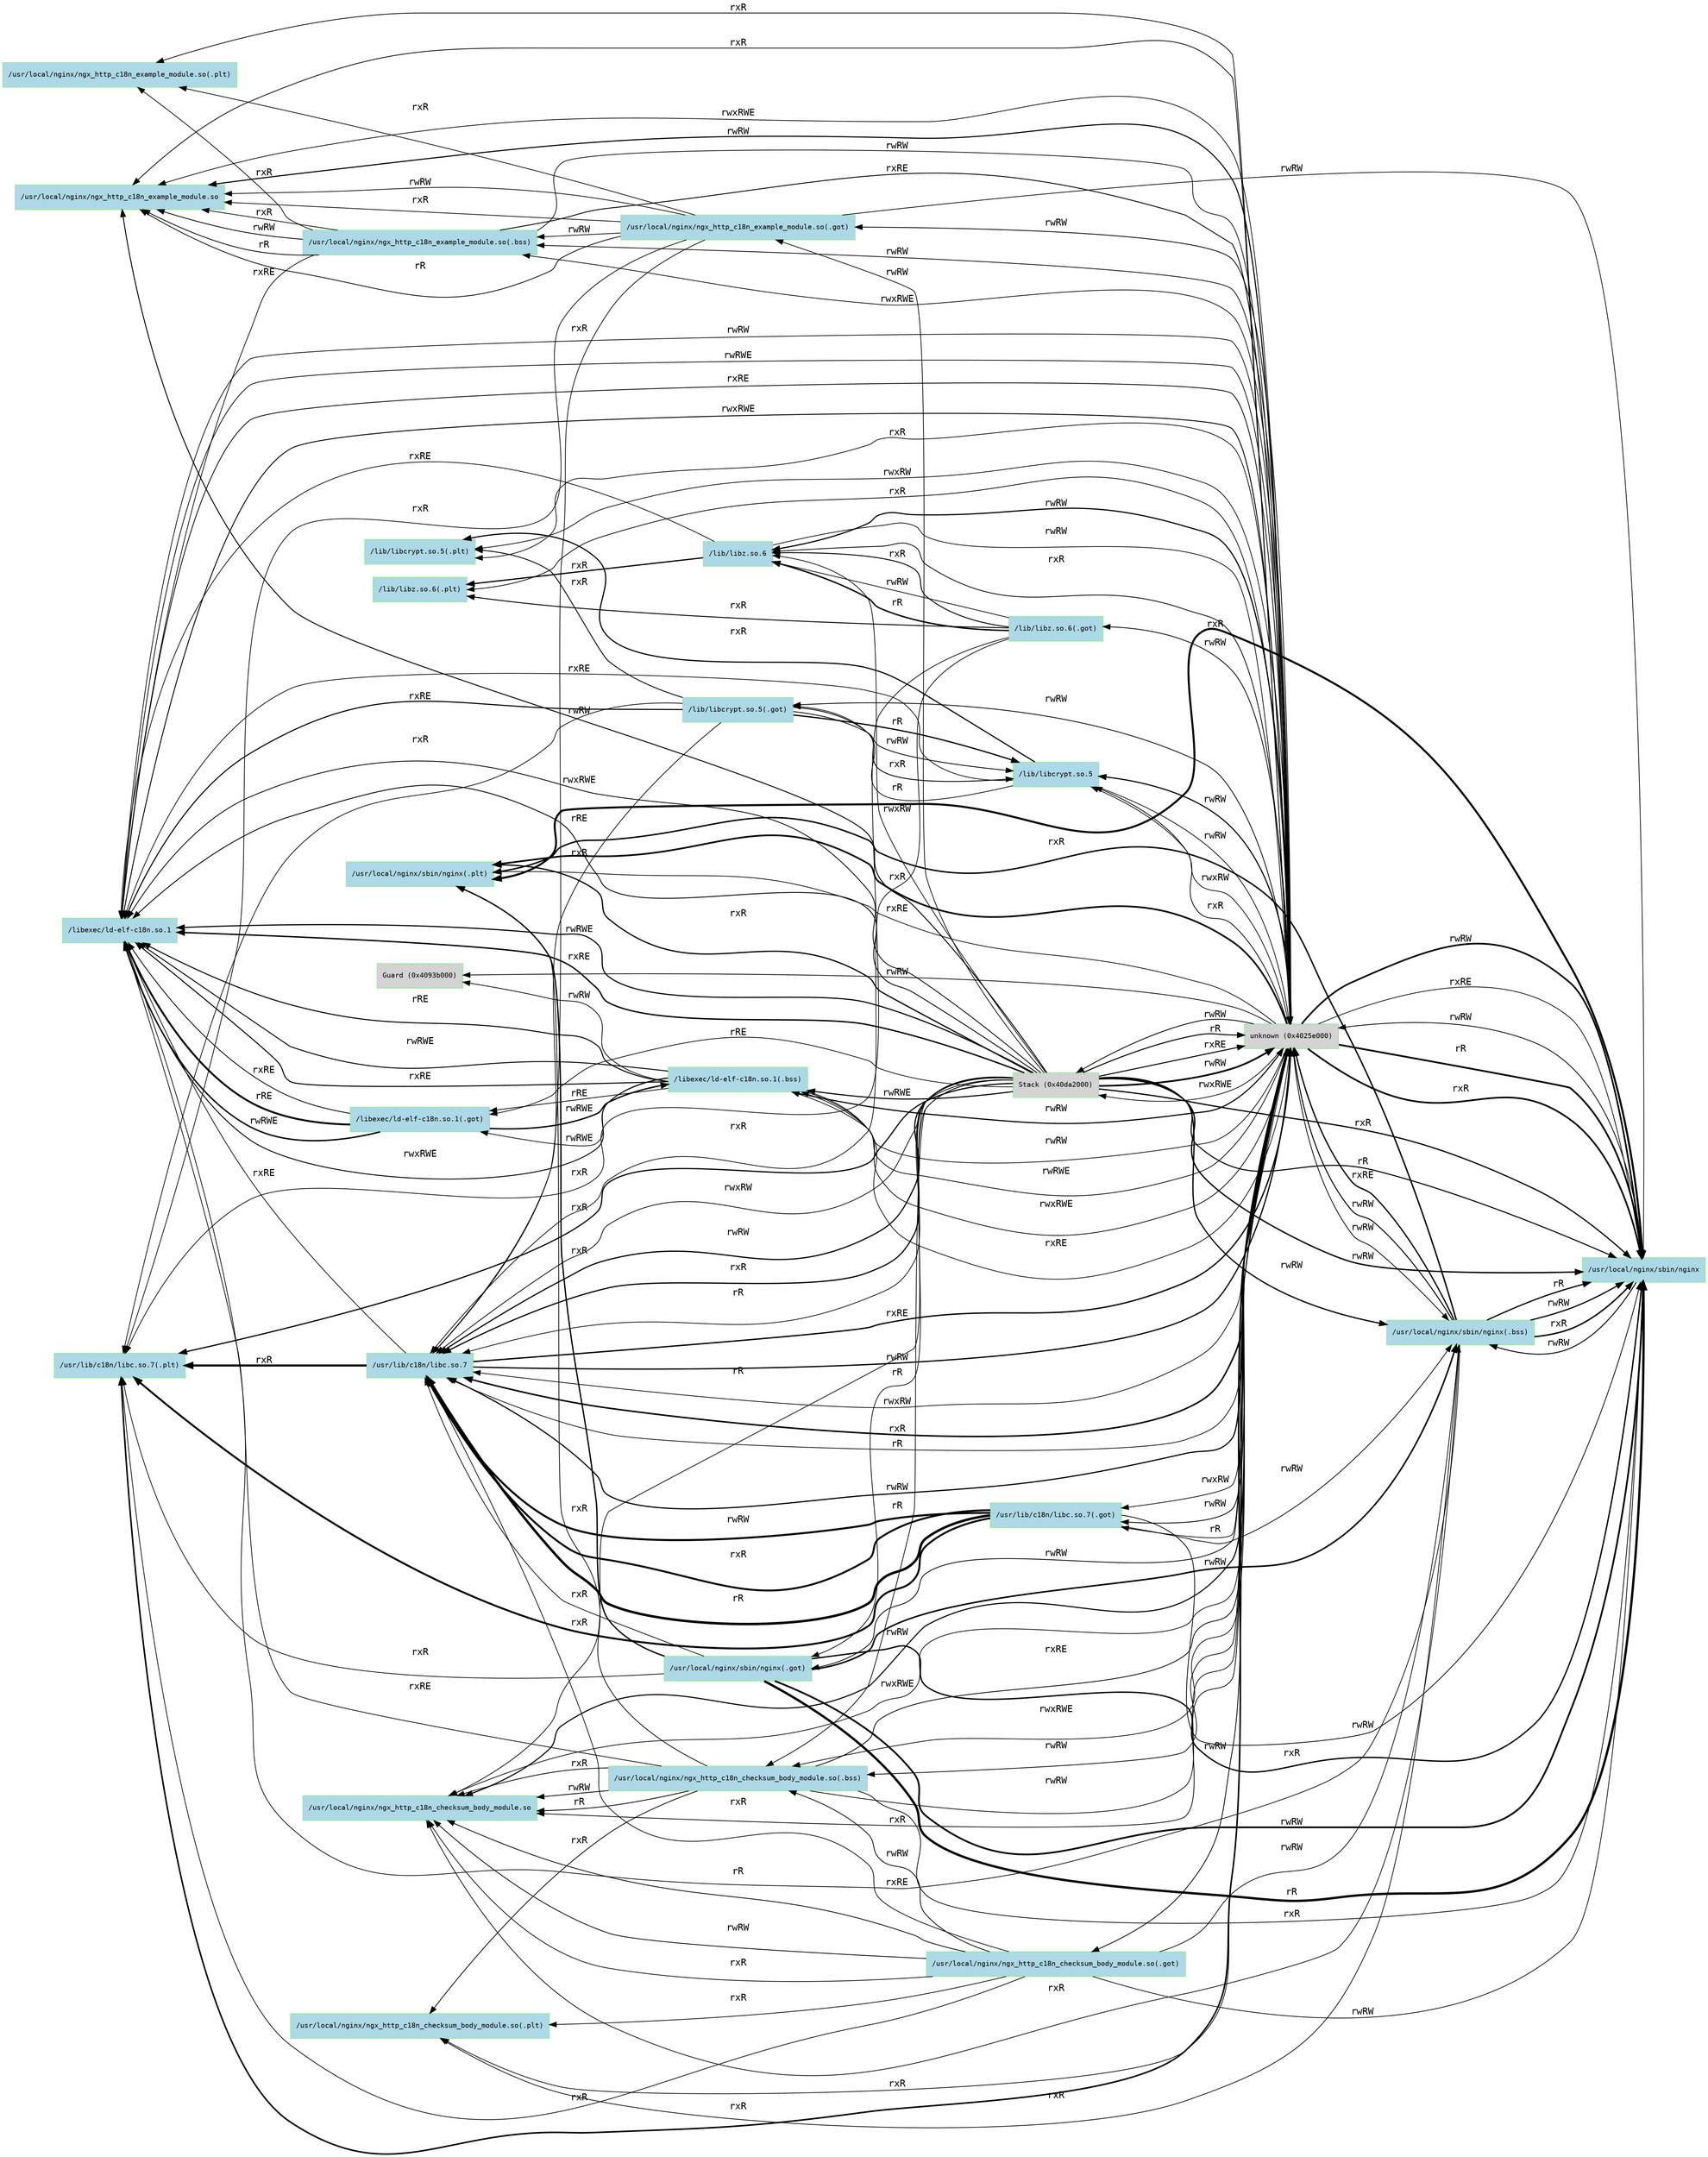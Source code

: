 digraph G {
	graph [rankdir=RL]
	node [color=lightgreen fillcolor=lightblue fontname=Courier fontsize=10 style=filled]
	edge [fontname=Courier]
	node [fontname=Courier shape=record size="6,6"]
	"/usr/local/nginx/sbin/nginx" [label="/usr/local/nginx/sbin/nginx" fillcolor=lightblue]
	"/usr/local/nginx/sbin/nginx(.plt)" [label="/usr/local/nginx/sbin/nginx(.plt)" fillcolor=lightblue]
	"/usr/local/nginx/sbin/nginx(.got)" [label="/usr/local/nginx/sbin/nginx(.got)" fillcolor=lightblue]
	"/usr/local/nginx/sbin/nginx(.bss)" [label="/usr/local/nginx/sbin/nginx(.bss)" fillcolor=lightblue]
	"/libexec/ld-elf-c18n.so.1" [label="/libexec/ld-elf-c18n.so.1" fillcolor=lightblue]
	"/libexec/ld-elf-c18n.so.1(.got)" [label="/libexec/ld-elf-c18n.so.1(.got)" fillcolor=lightblue]
	"/libexec/ld-elf-c18n.so.1(.bss)" [label="/libexec/ld-elf-c18n.so.1(.bss)" fillcolor=lightblue]
	"unknown (0x4025e000)" [label="unknown (0x4025e000)" fillcolor=lightgrey]
	"/lib/libcrypt.so.5" [label="/lib/libcrypt.so.5" fillcolor=lightblue]
	"/lib/libcrypt.so.5(.plt)" [label="/lib/libcrypt.so.5(.plt)" fillcolor=lightblue]
	"/lib/libcrypt.so.5(.got)" [label="/lib/libcrypt.so.5(.got)" fillcolor=lightblue]
	"/lib/libz.so.6" [label="/lib/libz.so.6" fillcolor=lightblue]
	"/lib/libz.so.6(.plt)" [label="/lib/libz.so.6(.plt)" fillcolor=lightblue]
	"/lib/libz.so.6(.got)" [label="/lib/libz.so.6(.got)" fillcolor=lightblue]
	"/usr/lib/c18n/libc.so.7" [label="/usr/lib/c18n/libc.so.7" fillcolor=lightblue]
	"/usr/lib/c18n/libc.so.7(.plt)" [label="/usr/lib/c18n/libc.so.7(.plt)" fillcolor=lightblue]
	"/usr/lib/c18n/libc.so.7(.got)" [label="/usr/lib/c18n/libc.so.7(.got)" fillcolor=lightblue]
	"Guard (0x4093b000)" [label="Guard (0x4093b000)" fillcolor=lightgrey]
	"Stack (0x40da2000)" [label="Stack (0x40da2000)" fillcolor=lightgrey]
	"/usr/local/nginx/ngx_http_c18n_checksum_body_module.so" [label="/usr/local/nginx/ngx_http_c18n_checksum_body_module.so" fillcolor=lightblue]
	"/usr/local/nginx/ngx_http_c18n_checksum_body_module.so(.plt)" [label="/usr/local/nginx/ngx_http_c18n_checksum_body_module.so(.plt)" fillcolor=lightblue]
	"/usr/local/nginx/ngx_http_c18n_checksum_body_module.so(.got)" [label="/usr/local/nginx/ngx_http_c18n_checksum_body_module.so(.got)" fillcolor=lightblue]
	"/usr/local/nginx/ngx_http_c18n_checksum_body_module.so(.bss)" [label="/usr/local/nginx/ngx_http_c18n_checksum_body_module.so(.bss)" fillcolor=lightblue]
	"/usr/local/nginx/ngx_http_c18n_example_module.so" [label="/usr/local/nginx/ngx_http_c18n_example_module.so" fillcolor=lightblue]
	"/usr/local/nginx/ngx_http_c18n_example_module.so(.plt)" [label="/usr/local/nginx/ngx_http_c18n_example_module.so(.plt)" fillcolor=lightblue]
	"/usr/local/nginx/ngx_http_c18n_example_module.so(.got)" [label="/usr/local/nginx/ngx_http_c18n_example_module.so(.got)" fillcolor=lightblue]
	"/usr/local/nginx/ngx_http_c18n_example_module.so(.bss)" [label="/usr/local/nginx/ngx_http_c18n_example_module.so(.bss)" fillcolor=lightblue]
	"/usr/local/nginx/sbin/nginx(.got)" -> "/usr/local/nginx/sbin/nginx" [label=rR penwidth=3.34576569311417]
	"/usr/local/nginx/sbin/nginx(.got)" -> "/usr/local/nginx/sbin/nginx" [label=rxR penwidth=1.924279286061876]
	"/usr/local/nginx/sbin/nginx(.got)" -> "/usr/local/nginx/sbin/nginx" [label=rwRW penwidth=2.495544337546415]
	"/usr/local/nginx/sbin/nginx(.bss)" -> "/usr/local/nginx/sbin/nginx" [label=rR penwidth=1.7781512503836392]
	"/usr/local/nginx/sbin/nginx(.bss)" -> "/usr/local/nginx/sbin/nginx" [label=rwRW penwidth=1.7323937598229648]
	"/usr/local/nginx/sbin/nginx(.bss)" -> "/usr/local/nginx/sbin/nginx" [label=rxR penwidth=2.05307844348341]
	"/usr/lib/c18n/libc.so.7(.got)" -> "/usr/local/nginx/sbin/nginx" [label=rwRW penwidth=1.0791812460476244]
	"unknown (0x4025e000)" -> "/usr/local/nginx/sbin/nginx" [label=rR penwidth=2.469822015978132]
	"/usr/local/nginx/ngx_http_c18n_checksum_body_module.so(.got)" -> "/usr/local/nginx/sbin/nginx" [label=rwRW penwidth=1]
	"/usr/local/nginx/ngx_http_c18n_checksum_body_module.so(.bss)" -> "/usr/local/nginx/sbin/nginx" [label=rxR penwidth=1.041392685158225]
	"/usr/local/nginx/ngx_http_c18n_example_module.so(.got)" -> "/usr/local/nginx/sbin/nginx" [label=rwRW penwidth=1]
	"unknown (0x4025e000)" -> "/usr/local/nginx/sbin/nginx" [label=rxR penwidth=2.4082399653118247]
	"unknown (0x4025e000)" -> "/usr/local/nginx/sbin/nginx" [label=rwRW penwidth=2.3673559210259967]
	"unknown (0x4025e000)" -> "/usr/local/nginx/sbin/nginx" [label=rxRE penwidth=1]
	"Stack (0x40da2000)" -> "/usr/local/nginx/sbin/nginx" [label=rR penwidth=1.4913616938342706]
	"Stack (0x40da2000)" -> "/usr/local/nginx/sbin/nginx" [label=rwRW penwidth=1.9395192526186125]
	"Stack (0x40da2000)" -> "/usr/local/nginx/sbin/nginx" [label=rxR penwidth=1.7558748556724875]
	"/usr/local/nginx/sbin/nginx(.got)" -> "/usr/local/nginx/sbin/nginx(.plt)" [label=rxR penwidth=1.9030899869919378]
	"/usr/local/nginx/sbin/nginx" -> "/usr/local/nginx/sbin/nginx(.plt)" [label=rxR penwidth=2.872738827472577]
	"/usr/local/nginx/sbin/nginx(.bss)" -> "/usr/local/nginx/sbin/nginx(.plt)" [label=rxR penwidth=2.05307844348341]
	"/usr/local/nginx/ngx_http_c18n_checksum_body_module.so(.bss)" -> "/usr/local/nginx/sbin/nginx(.plt)" [label=rxR penwidth=1.041392685158225]
	"unknown (0x4025e000)" -> "/usr/local/nginx/sbin/nginx(.plt)" [label=rxR penwidth=2.40654018043393]
	"unknown (0x4025e000)" -> "/usr/local/nginx/sbin/nginx(.plt)" [label=rxRE penwidth=1]
	"Stack (0x40da2000)" -> "/usr/local/nginx/sbin/nginx(.plt)" [label=rxR penwidth=1.7558748556724875]
	"unknown (0x4025e000)" -> "/usr/local/nginx/sbin/nginx(.got)" [label=rwRW penwidth=1.1139433523068363]
	"Stack (0x40da2000)" -> "/usr/local/nginx/sbin/nginx(.got)" [label=rR penwidth=1]
	"/usr/local/nginx/sbin/nginx(.got)" -> "/usr/local/nginx/sbin/nginx(.bss)" [label=rwRW penwidth=2.198657086954408]
	"/usr/local/nginx/sbin/nginx" -> "/usr/local/nginx/sbin/nginx(.bss)" [label=rwRW penwidth=1.3222192947339182]
	"/usr/lib/c18n/libc.so.7(.got)" -> "/usr/local/nginx/sbin/nginx(.bss)" [label=rwRW penwidth=1.041392685158225]
	"unknown (0x4025e000)" -> "/usr/local/nginx/sbin/nginx(.bss)" [label=rwRW penwidth=1.0791812460476244]
	"/usr/local/nginx/ngx_http_c18n_checksum_body_module.so(.got)" -> "/usr/local/nginx/sbin/nginx(.bss)" [label=rwRW penwidth=1]
	"Stack (0x40da2000)" -> "/usr/local/nginx/sbin/nginx(.bss)" [label=rwRW penwidth=1.7923916894982495]
	"/usr/local/nginx/sbin/nginx(.bss)" -> "/libexec/ld-elf-c18n.so.1" [label=rxRE penwidth=1]
	"/libexec/ld-elf-c18n.so.1(.got)" -> "/libexec/ld-elf-c18n.so.1" [label=rxRE penwidth=1.1461280356782375]
	"/libexec/ld-elf-c18n.so.1(.got)" -> "/libexec/ld-elf-c18n.so.1" [label=rRE penwidth=2.686636269262235]
	"/libexec/ld-elf-c18n.so.1(.got)" -> "/libexec/ld-elf-c18n.so.1" [label=rwRWE penwidth=2.029383777685201]
	"/libexec/ld-elf-c18n.so.1(.bss)" -> "/libexec/ld-elf-c18n.so.1" [label=rwxRWE penwidth=1.3010299956639801]
	"/libexec/ld-elf-c18n.so.1(.bss)" -> "/libexec/ld-elf-c18n.so.1" [label=rRE penwidth=1.4471580313422172]
	"/libexec/ld-elf-c18n.so.1(.bss)" -> "/libexec/ld-elf-c18n.so.1" [label=rwRWE penwidth=1.342422680822205]
	"/libexec/ld-elf-c18n.so.1(.bss)" -> "/libexec/ld-elf-c18n.so.1" [label=rxRE penwidth=1.462397997898954]
	"/lib/libcrypt.so.5(.got)" -> "/libexec/ld-elf-c18n.so.1" [label=rxRE penwidth=1.531478917042253]
	"/lib/libcrypt.so.5" -> "/libexec/ld-elf-c18n.so.1" [label=rxRE penwidth=1]
	"/lib/libz.so.6" -> "/libexec/ld-elf-c18n.so.1" [label=rxRE penwidth=1]
	"/usr/lib/c18n/libc.so.7" -> "/libexec/ld-elf-c18n.so.1" [label=rxRE penwidth=1]
	"unknown (0x4025e000)" -> "/libexec/ld-elf-c18n.so.1" [label=rwRW penwidth=1]
	"unknown (0x4025e000)" -> "/libexec/ld-elf-c18n.so.1" [label=rwRWE penwidth=1.041392685158225]
	"unknown (0x4025e000)" -> "/libexec/ld-elf-c18n.so.1" [label=rxRE penwidth=1.1139433523068363]
	"/usr/local/nginx/ngx_http_c18n_checksum_body_module.so(.bss)" -> "/libexec/ld-elf-c18n.so.1" [label=rxRE penwidth=1]
	"/usr/local/nginx/ngx_http_c18n_example_module.so(.bss)" -> "/libexec/ld-elf-c18n.so.1" [label=rxRE penwidth=1]
	"unknown (0x4025e000)" -> "/libexec/ld-elf-c18n.so.1" [label=rwxRWE penwidth=1.2787536009528282]
	"Stack (0x40da2000)" -> "/libexec/ld-elf-c18n.so.1" [label=rwxRWE penwidth=1.1461280356782375]
	"Stack (0x40da2000)" -> "/libexec/ld-elf-c18n.so.1" [label=rRE penwidth=1.2304489213782732]
	"Stack (0x40da2000)" -> "/libexec/ld-elf-c18n.so.1" [label=rwRWE penwidth=1.5910646070264967]
	"Stack (0x40da2000)" -> "/libexec/ld-elf-c18n.so.1" [label=rxRE penwidth=1.963787827345549]
	"/libexec/ld-elf-c18n.so.1(.bss)" -> "/libexec/ld-elf-c18n.so.1(.got)" [label=rwRWE penwidth=1]
	"/libexec/ld-elf-c18n.so.1(.bss)" -> "/libexec/ld-elf-c18n.so.1(.got)" [label=rRE penwidth=1.041392685158225]
	"Stack (0x40da2000)" -> "/libexec/ld-elf-c18n.so.1(.got)" [label=rRE penwidth=1]
	"/libexec/ld-elf-c18n.so.1(.got)" -> "/libexec/ld-elf-c18n.so.1(.bss)" [label=rwRWE penwidth=1.9867717342662377]
	"unknown (0x4025e000)" -> "/libexec/ld-elf-c18n.so.1(.bss)" [label=rwRW penwidth=1]
	"unknown (0x4025e000)" -> "/libexec/ld-elf-c18n.so.1(.bss)" [label=rwRWE penwidth=1.041392685158225]
	"Stack (0x40da2000)" -> "/libexec/ld-elf-c18n.so.1(.bss)" [label=rwRWE penwidth=1.5563025007672848]
	"/usr/local/nginx/sbin/nginx" -> "unknown (0x4025e000)" [label=rwRW penwidth=1.1139433523068363]
	"/usr/local/nginx/sbin/nginx(.bss)" -> "unknown (0x4025e000)" [label=rxRE penwidth=1.8750612633916948]
	"/usr/local/nginx/sbin/nginx(.bss)" -> "unknown (0x4025e000)" [label=rwRW penwidth=1.397940008672036]
	"/libexec/ld-elf-c18n.so.1(.bss)" -> "unknown (0x4025e000)" [label=rwxRWE penwidth=1.041392685158225]
	"/libexec/ld-elf-c18n.so.1(.bss)" -> "unknown (0x4025e000)" [label=rxRE penwidth=1]
	"/libexec/ld-elf-c18n.so.1(.bss)" -> "unknown (0x4025e000)" [label=rwRW penwidth=1.6232492903978977]
	"/lib/libcrypt.so.5" -> "unknown (0x4025e000)" [label=rwRW penwidth=1]
	"/lib/libz.so.6" -> "unknown (0x4025e000)" [label=rwRW penwidth=1]
	"/usr/lib/c18n/libc.so.7" -> "unknown (0x4025e000)" [label=rxRE penwidth=1.908485018878644]
	"/usr/lib/c18n/libc.so.7" -> "unknown (0x4025e000)" [label=rwRW penwidth=1.7781512503836392]
	"/usr/local/nginx/ngx_http_c18n_checksum_body_module.so(.bss)" -> "unknown (0x4025e000)" [label=rwRW penwidth=1]
	"/usr/local/nginx/ngx_http_c18n_checksum_body_module.so(.bss)" -> "unknown (0x4025e000)" [label=rxRE penwidth=1.1139433523068363]
	"/usr/local/nginx/ngx_http_c18n_example_module.so(.bss)" -> "unknown (0x4025e000)" [label=rwRW penwidth=1]
	"/usr/local/nginx/ngx_http_c18n_example_module.so(.bss)" -> "unknown (0x4025e000)" [label=rxRE penwidth=1.2304489213782732]
	"Stack (0x40da2000)" -> "unknown (0x4025e000)" [label=rR penwidth=1.4313637641589854]
	"Stack (0x40da2000)" -> "unknown (0x4025e000)" [label=rxRE penwidth=1.4149733479708162]
	"Stack (0x40da2000)" -> "unknown (0x4025e000)" [label=rwRW penwidth=2.4871383754771537]
	"unknown (0x4025e000)" -> "/lib/libcrypt.so.5" [label=rwxRW penwidth=1]
	"unknown (0x4025e000)" -> "/lib/libcrypt.so.5" [label=rxR penwidth=1.0791812460476244]
	"unknown (0x4025e000)" -> "/lib/libcrypt.so.5" [label=rwRW penwidth=1.6127838567197328]
	"/lib/libcrypt.so.5(.got)" -> "/lib/libcrypt.so.5" [label=rR penwidth=1.7993405494535772]
	"/lib/libcrypt.so.5(.got)" -> "/lib/libcrypt.so.5" [label=rwRW penwidth=1.1461280356782375]
	"/lib/libcrypt.so.5(.got)" -> "/lib/libcrypt.so.5" [label=rxR penwidth=1.2304489213782732]
	"unknown (0x4025e000)" -> "/lib/libcrypt.so.5(.plt)" [label=rxR penwidth=1]
	"unknown (0x4025e000)" -> "/lib/libcrypt.so.5(.plt)" [label=rwxRW penwidth=1]
	"/lib/libcrypt.so.5(.got)" -> "/lib/libcrypt.so.5(.plt)" [label=rxR penwidth=1.2304489213782732]
	"/lib/libcrypt.so.5" -> "/lib/libcrypt.so.5(.plt)" [label=rxR penwidth=1.653212513775341]
	"unknown (0x4025e000)" -> "/lib/libcrypt.so.5(.got)" [label=rwRW penwidth=1.1139433523068363]
	"/lib/libcrypt.so.5" -> "/lib/libcrypt.so.5(.got)" [label=rR penwidth=1]
	"unknown (0x4025e000)" -> "/lib/libz.so.6" [label=rwRW penwidth=1.653212513775341]
	"/lib/libz.so.6(.got)" -> "/lib/libz.so.6" [label=rxR penwidth=1.3010299956639801]
	"/lib/libz.so.6(.got)" -> "/lib/libz.so.6" [label=rwRW penwidth=1]
	"/lib/libz.so.6(.got)" -> "/lib/libz.so.6" [label=rR penwidth=2.0211892990699294]
	"unknown (0x4025e000)" -> "/lib/libz.so.6" [label=rxR penwidth=1.1139433523068363]
	"Stack (0x40da2000)" -> "/lib/libz.so.6" [label=rwxRW penwidth=1]
	"/lib/libz.so.6(.got)" -> "/lib/libz.so.6(.plt)" [label=rxR penwidth=1.3010299956639801]
	"/lib/libz.so.6" -> "/lib/libz.so.6(.plt)" [label=rxR penwidth=1.7481880270061965]
	"unknown (0x4025e000)" -> "/lib/libz.so.6(.plt)" [label=rxR penwidth=1.041392685158225]
	"unknown (0x4025e000)" -> "/lib/libz.so.6(.got)" [label=rwRW penwidth=1.1139433523068363]
	"/usr/local/nginx/sbin/nginx(.got)" -> "/usr/lib/c18n/libc.so.7" [label=rxR penwidth=1]
	"unknown (0x4025e000)" -> "/usr/lib/c18n/libc.so.7" [label=rwxRW penwidth=1]
	"/lib/libcrypt.so.5(.got)" -> "/usr/lib/c18n/libc.so.7" [label=rxR penwidth=1]
	"/lib/libz.so.6(.got)" -> "/usr/lib/c18n/libc.so.7" [label=rxR penwidth=1]
	"/usr/lib/c18n/libc.so.7(.got)" -> "/usr/lib/c18n/libc.so.7" [label=rxR penwidth=2.737192642704672]
	"/usr/lib/c18n/libc.so.7(.got)" -> "/usr/lib/c18n/libc.so.7" [label=rR penwidth=3.562530768861697]
	"/usr/lib/c18n/libc.so.7(.got)" -> "/usr/lib/c18n/libc.so.7" [label=rwRW penwidth=2.8481891169913127]
	"Stack (0x40da2000)" -> "/usr/lib/c18n/libc.so.7" [label=rR penwidth=1]
	"/usr/local/nginx/ngx_http_c18n_checksum_body_module.so(.got)" -> "/usr/lib/c18n/libc.so.7" [label=rxR penwidth=1]
	"/usr/local/nginx/ngx_http_c18n_example_module.so(.got)" -> "/usr/lib/c18n/libc.so.7" [label=rxR penwidth=1]
	"unknown (0x4025e000)" -> "/usr/lib/c18n/libc.so.7" [label=rxR penwidth=2.195899652409219]
	"unknown (0x4025e000)" -> "/usr/lib/c18n/libc.so.7" [label=rR penwidth=1]
	"unknown (0x4025e000)" -> "/usr/lib/c18n/libc.so.7" [label=rwRW penwidth=1.6627578316815714]
	"Stack (0x40da2000)" -> "/usr/lib/c18n/libc.so.7" [label=rwxRW penwidth=1.041392685158225]
	"Stack (0x40da2000)" -> "/usr/lib/c18n/libc.so.7" [label=rwRW penwidth=1.6901960800285105]
	"Stack (0x40da2000)" -> "/usr/lib/c18n/libc.so.7" [label=rxR penwidth=1.7160033436347957]
	"/usr/local/nginx/sbin/nginx(.got)" -> "/usr/lib/c18n/libc.so.7(.plt)" [label=rxR penwidth=1]
	"/lib/libcrypt.so.5(.got)" -> "/usr/lib/c18n/libc.so.7(.plt)" [label=rxR penwidth=1]
	"/lib/libz.so.6(.got)" -> "/usr/lib/c18n/libc.so.7(.plt)" [label=rxR penwidth=1]
	"/usr/lib/c18n/libc.so.7(.got)" -> "/usr/lib/c18n/libc.so.7(.plt)" [label=rxR penwidth=2.737192642704672]
	"/usr/lib/c18n/libc.so.7" -> "/usr/lib/c18n/libc.so.7(.plt)" [label=rxR penwidth=3.0406023401139315]
	"/usr/local/nginx/ngx_http_c18n_checksum_body_module.so(.got)" -> "/usr/lib/c18n/libc.so.7(.plt)" [label=rxR penwidth=1]
	"/usr/local/nginx/ngx_http_c18n_example_module.so(.got)" -> "/usr/lib/c18n/libc.so.7(.plt)" [label=rxR penwidth=1]
	"unknown (0x4025e000)" -> "/usr/lib/c18n/libc.so.7(.plt)" [label=rxR penwidth=2.193124598354447]
	"Stack (0x40da2000)" -> "/usr/lib/c18n/libc.so.7(.plt)" [label=rxR penwidth=1.707570176097933]
	"unknown (0x4025e000)" -> "/usr/lib/c18n/libc.so.7(.got)" [label=rwxRW penwidth=1]
	"unknown (0x4025e000)" -> "/usr/lib/c18n/libc.so.7(.got)" [label=rwRW penwidth=1.1461280356782375]
	"unknown (0x4025e000)" -> "/usr/lib/c18n/libc.so.7(.got)" [label=rR penwidth=1]
	"/libexec/ld-elf-c18n.so.1(.bss)" -> "Guard (0x4093b000)" [label=rwRW penwidth=1.041392685158225]
	"unknown (0x4025e000)" -> "Guard (0x4093b000)" [label=rwRW penwidth=1.041392685158225]
	"unknown (0x4025e000)" -> "Stack (0x40da2000)" [label=rwxRWE penwidth=1]
	"unknown (0x4025e000)" -> "Stack (0x40da2000)" [label=rwRW penwidth=1.1760912590556807]
	"/usr/local/nginx/sbin/nginx(.bss)" -> "/usr/local/nginx/ngx_http_c18n_checksum_body_module.so" [label=rxR penwidth=1]
	"unknown (0x4025e000)" -> "/usr/local/nginx/ngx_http_c18n_checksum_body_module.so" [label=rxR penwidth=1.041392685158225]
	"unknown (0x4025e000)" -> "/usr/local/nginx/ngx_http_c18n_checksum_body_module.so" [label=rwRW penwidth=1.5563025007672848]
	"/usr/local/nginx/ngx_http_c18n_checksum_body_module.so(.got)" -> "/usr/local/nginx/ngx_http_c18n_checksum_body_module.so" [label=rxR penwidth=1]
	"/usr/local/nginx/ngx_http_c18n_checksum_body_module.so(.got)" -> "/usr/local/nginx/ngx_http_c18n_checksum_body_module.so" [label=rR penwidth=1.0791812460476244]
	"/usr/local/nginx/ngx_http_c18n_checksum_body_module.so(.got)" -> "/usr/local/nginx/ngx_http_c18n_checksum_body_module.so" [label=rwRW penwidth=1.0791812460476244]
	"/usr/local/nginx/ngx_http_c18n_checksum_body_module.so(.bss)" -> "/usr/local/nginx/ngx_http_c18n_checksum_body_module.so" [label=rxR penwidth=1.0791812460476244]
	"/usr/local/nginx/ngx_http_c18n_checksum_body_module.so(.bss)" -> "/usr/local/nginx/ngx_http_c18n_checksum_body_module.so" [label=rwRW penwidth=1.1139433523068363]
	"/usr/local/nginx/ngx_http_c18n_checksum_body_module.so(.bss)" -> "/usr/local/nginx/ngx_http_c18n_checksum_body_module.so" [label=rR penwidth=1.1139433523068363]
	"unknown (0x4025e000)" -> "/usr/local/nginx/ngx_http_c18n_checksum_body_module.so" [label=rwxRWE penwidth=1]
	"Stack (0x40da2000)" -> "/usr/local/nginx/ngx_http_c18n_checksum_body_module.so" [label=rR penwidth=1]
	"/usr/local/nginx/sbin/nginx(.bss)" -> "/usr/local/nginx/ngx_http_c18n_checksum_body_module.so(.plt)" [label=rxR penwidth=1]
	"unknown (0x4025e000)" -> "/usr/local/nginx/ngx_http_c18n_checksum_body_module.so(.plt)" [label=rxR penwidth=1]
	"/usr/local/nginx/ngx_http_c18n_checksum_body_module.so(.got)" -> "/usr/local/nginx/ngx_http_c18n_checksum_body_module.so(.plt)" [label=rxR penwidth=1]
	"/usr/local/nginx/ngx_http_c18n_checksum_body_module.so(.bss)" -> "/usr/local/nginx/ngx_http_c18n_checksum_body_module.so(.plt)" [label=rxR penwidth=1.0791812460476244]
	"unknown (0x4025e000)" -> "/usr/local/nginx/ngx_http_c18n_checksum_body_module.so(.got)" [label=rwRW penwidth=1.1139433523068363]
	"unknown (0x4025e000)" -> "/usr/local/nginx/ngx_http_c18n_checksum_body_module.so(.bss)" [label=rwRW penwidth=1.041392685158225]
	"/usr/local/nginx/ngx_http_c18n_checksum_body_module.so(.got)" -> "/usr/local/nginx/ngx_http_c18n_checksum_body_module.so(.bss)" [label=rwRW penwidth=1.0791812460476244]
	"unknown (0x4025e000)" -> "/usr/local/nginx/ngx_http_c18n_checksum_body_module.so(.bss)" [label=rwxRWE penwidth=1]
	"Stack (0x40da2000)" -> "/usr/local/nginx/ngx_http_c18n_checksum_body_module.so(.bss)" [label=rR penwidth=1]
	"unknown (0x4025e000)" -> "/usr/local/nginx/ngx_http_c18n_example_module.so" [label=rwRW penwidth=1.531478917042253]
	"unknown (0x4025e000)" -> "/usr/local/nginx/ngx_http_c18n_example_module.so" [label=rxR penwidth=1.0791812460476244]
	"/usr/local/nginx/ngx_http_c18n_example_module.so(.got)" -> "/usr/local/nginx/ngx_http_c18n_example_module.so" [label=rxR penwidth=1]
	"/usr/local/nginx/ngx_http_c18n_example_module.so(.got)" -> "/usr/local/nginx/ngx_http_c18n_example_module.so" [label=rR penwidth=1.0791812460476244]
	"/usr/local/nginx/ngx_http_c18n_example_module.so(.got)" -> "/usr/local/nginx/ngx_http_c18n_example_module.so" [label=rwRW penwidth=1]
	"/usr/local/nginx/ngx_http_c18n_example_module.so(.bss)" -> "/usr/local/nginx/ngx_http_c18n_example_module.so" [label=rxR penwidth=1]
	"/usr/local/nginx/ngx_http_c18n_example_module.so(.bss)" -> "/usr/local/nginx/ngx_http_c18n_example_module.so" [label=rwRW penwidth=1.1139433523068363]
	"/usr/local/nginx/ngx_http_c18n_example_module.so(.bss)" -> "/usr/local/nginx/ngx_http_c18n_example_module.so" [label=rR penwidth=1.1139433523068363]
	"unknown (0x4025e000)" -> "/usr/local/nginx/ngx_http_c18n_example_module.so" [label=rwxRWE penwidth=1]
	"Stack (0x40da2000)" -> "/usr/local/nginx/ngx_http_c18n_example_module.so" [label=rwRW penwidth=1.3222192947339182]
	"unknown (0x4025e000)" -> "/usr/local/nginx/ngx_http_c18n_example_module.so(.plt)" [label=rxR penwidth=1.041392685158225]
	"/usr/local/nginx/ngx_http_c18n_example_module.so(.got)" -> "/usr/local/nginx/ngx_http_c18n_example_module.so(.plt)" [label=rxR penwidth=1]
	"/usr/local/nginx/ngx_http_c18n_example_module.so(.bss)" -> "/usr/local/nginx/ngx_http_c18n_example_module.so(.plt)" [label=rxR penwidth=1]
	"unknown (0x4025e000)" -> "/usr/local/nginx/ngx_http_c18n_example_module.so(.got)" [label=rwRW penwidth=1.1139433523068363]
	"Stack (0x40da2000)" -> "/usr/local/nginx/ngx_http_c18n_example_module.so(.got)" [label=rwRW penwidth=1]
	"unknown (0x4025e000)" -> "/usr/local/nginx/ngx_http_c18n_example_module.so(.bss)" [label=rwRW penwidth=1.041392685158225]
	"/usr/local/nginx/ngx_http_c18n_example_module.so(.got)" -> "/usr/local/nginx/ngx_http_c18n_example_module.so(.bss)" [label=rwRW penwidth=1]
	"unknown (0x4025e000)" -> "/usr/local/nginx/ngx_http_c18n_example_module.so(.bss)" [label=rwxRWE penwidth=1]
}
